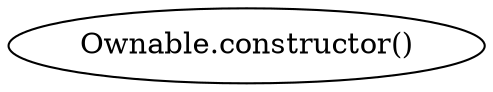 digraph "" {
	graph [bb="0,0,196.35,36"];
	node [label="\N"];
	"Ownable.constructor()"	 [height=0.5,
		pos="98.177,18",
		width=2.7271];
}
digraph "" {
	graph [bb="0,0,196.35,36"];
	node [label="\N"];
	"Ownable.constructor()"	 [height=0.5,
		pos="98.177,18",
		width=2.7271];
}
digraph "" {
	graph [bb="0,0,196.35,36"];
	node [label="\N"];
	"Ownable.constructor()"	 [height=0.5,
		pos="98.177,18",
		width=2.7271];
}
digraph "" {
	graph [bb="0,0,196.35,36"];
	node [label="\N"];
	"Ownable.constructor()"	 [height=0.5,
		pos="98.177,18",
		width=2.7271];
}
digraph "" {
	graph [bb="0,0,196.35,36"];
	node [label="\N"];
	"Ownable.constructor()"	 [height=0.5,
		pos="98.177,18",
		width=2.7271];
}
